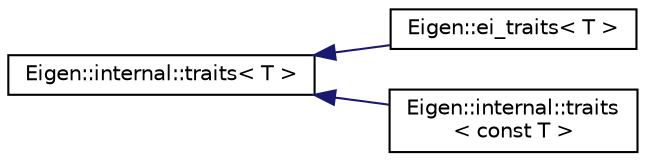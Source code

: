 digraph "Graphical Class Hierarchy"
{
  edge [fontname="Helvetica",fontsize="10",labelfontname="Helvetica",labelfontsize="10"];
  node [fontname="Helvetica",fontsize="10",shape=record];
  rankdir="LR";
  Node1 [label="Eigen::internal::traits\< T \>",height=0.2,width=0.4,color="black", fillcolor="white", style="filled",URL="$struct_eigen_1_1internal_1_1traits.html"];
  Node1 -> Node2 [dir="back",color="midnightblue",fontsize="10",style="solid",fontname="Helvetica"];
  Node2 [label="Eigen::ei_traits\< T \>",height=0.2,width=0.4,color="black", fillcolor="white", style="filled",URL="$struct_eigen_1_1ei__traits.html"];
  Node1 -> Node3 [dir="back",color="midnightblue",fontsize="10",style="solid",fontname="Helvetica"];
  Node3 [label="Eigen::internal::traits\l\< const T \>",height=0.2,width=0.4,color="black", fillcolor="white", style="filled",URL="$struct_eigen_1_1internal_1_1traits_3_01const_01_t_01_4.html"];
}
